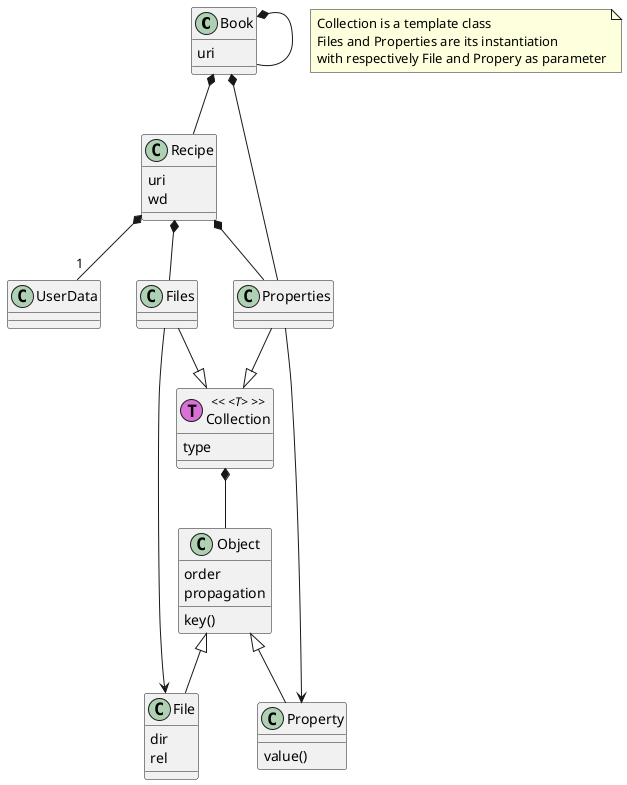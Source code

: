 @startuml
class Book
class Recipe
class UserData
class Collection  << (T, orchid) <T> >>
class Object
class Properties 
class Property
class Files
class File


Properties --|> Collection
Files --|> Collection


Book *-- Book
Book *-- Recipe
Book *-- Properties
Book : uri

Recipe *-- Properties
Recipe *-- Files
Recipe *-- "1" UserData
Recipe : uri
Recipe : wd

Collection *-- Object
Collection : type

Object : key()
Object : order
Object : propagation
Object <|-- Property
Object <|-- File


Properties --> Property
Property : value()

Files --> File
File : dir
File : rel

note "Collection is a template class\nFiles and Properties are its instantiation \nwith respectively File and Propery as parameter" as N
@enduml

